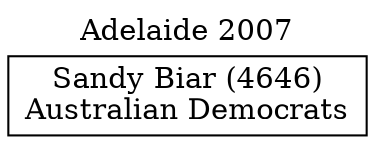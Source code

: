 // House preference flow
digraph "Sandy Biar (4646)_Adelaide_2007" {
	graph [label="Adelaide 2007" labelloc=t mclimit=10]
	node [shape=box]
	"Sandy Biar (4646)" [label="Sandy Biar (4646)
Australian Democrats"]
}
